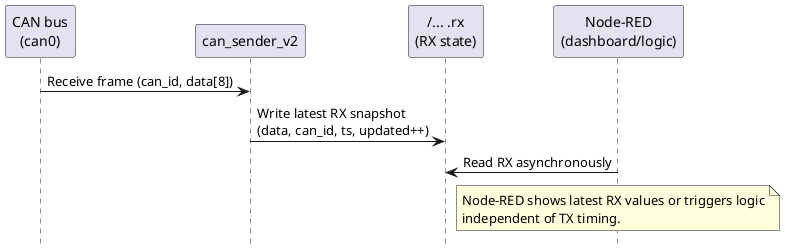 @startuml
hide footbox
skinparam shadowing false
participant "CAN bus\n(can0)" as CAN
participant "can_sender_v2" as SND
participant "/... .rx\n(RX state)" as RX
participant "Node-RED\n(dashboard/logic)" as NR

CAN -> SND : Receive frame (can_id, data[8])
SND -> RX  : Write latest RX snapshot\n(data, can_id, ts, updated++)
NR -> RX   : Read RX asynchronously
note over NR
Node-RED shows latest RX values or triggers logic
independent of TX timing.
end note
@enduml

